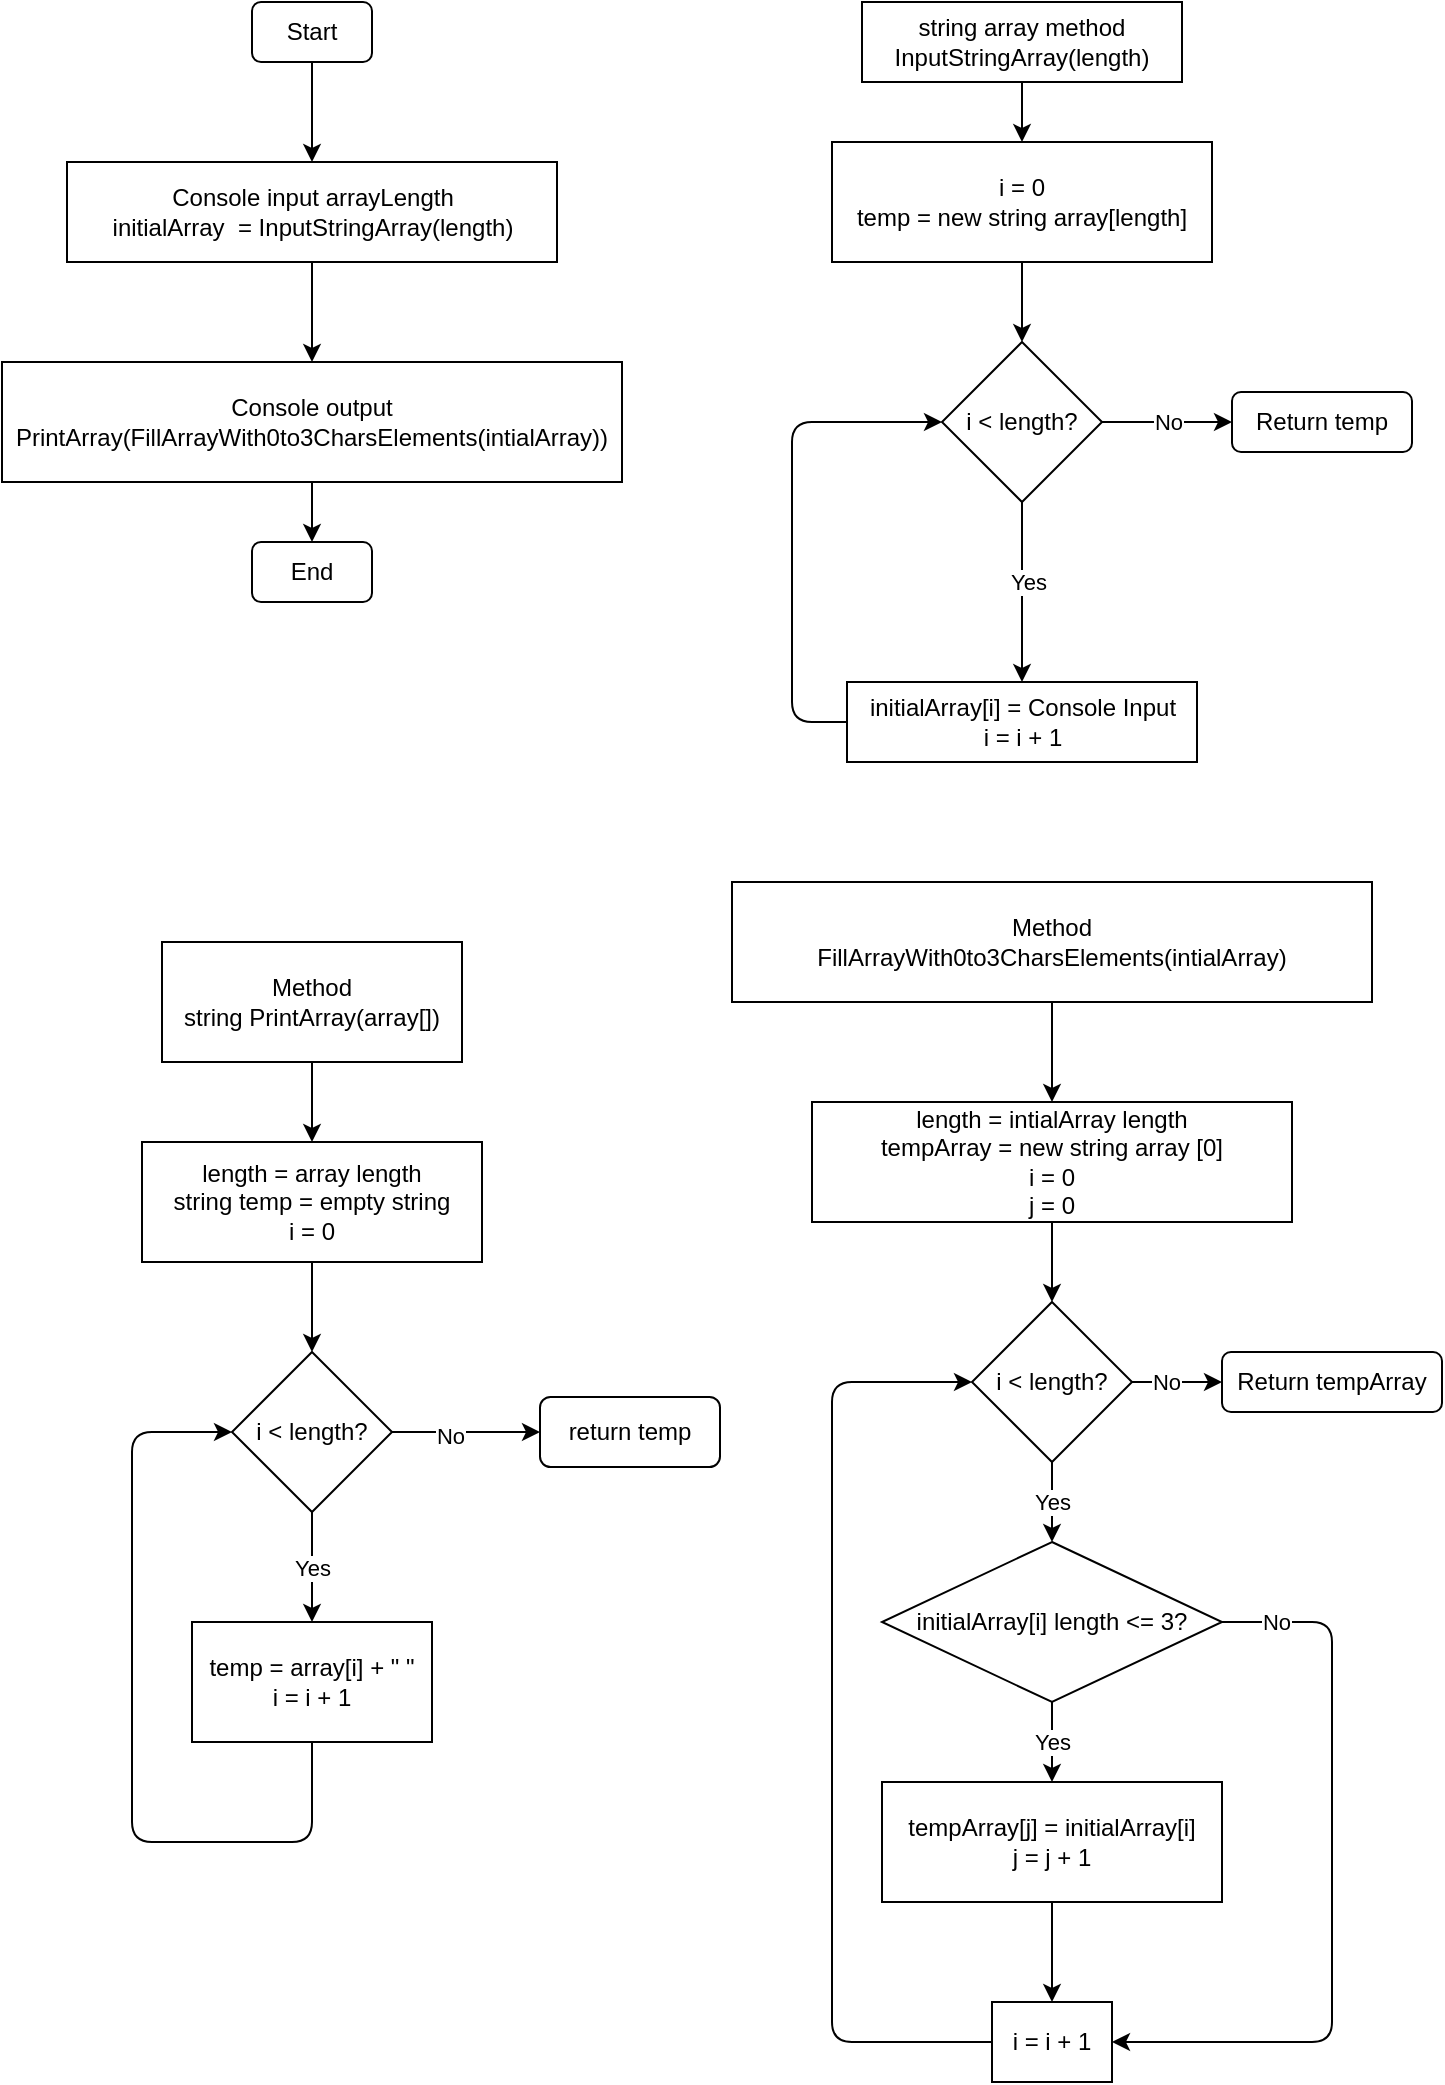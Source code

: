 <mxfile>
    <diagram id="SZF0kv5U9mDEVPIkkbhs" name="Страница 1">
        <mxGraphModel dx="492" dy="300" grid="1" gridSize="10" guides="1" tooltips="1" connect="1" arrows="1" fold="1" page="1" pageScale="1" pageWidth="827" pageHeight="1169" math="0" shadow="0">
            <root>
                <mxCell id="0"/>
                <mxCell id="1" parent="0"/>
                <mxCell id="4" style="edgeStyle=none;html=1;entryX=0.5;entryY=0;entryDx=0;entryDy=0;" parent="1" source="2" target="3" edge="1">
                    <mxGeometry relative="1" as="geometry"/>
                </mxCell>
                <mxCell id="2" value="Start" style="rounded=1;whiteSpace=wrap;html=1;" parent="1" vertex="1">
                    <mxGeometry x="180" y="70" width="60" height="30" as="geometry"/>
                </mxCell>
                <mxCell id="6" style="edgeStyle=none;html=1;entryX=0.5;entryY=0;entryDx=0;entryDy=0;" parent="1" source="3" target="9" edge="1">
                    <mxGeometry relative="1" as="geometry">
                        <mxPoint x="210" y="260" as="targetPoint"/>
                    </mxGeometry>
                </mxCell>
                <mxCell id="3" value="Console input arrayLength&lt;br&gt;initialArray&amp;nbsp; = InputStringArray(length)" style="rounded=0;whiteSpace=wrap;html=1;" parent="1" vertex="1">
                    <mxGeometry x="87.5" y="150" width="245" height="50" as="geometry"/>
                </mxCell>
                <mxCell id="11" style="edgeStyle=none;html=1;entryX=0.5;entryY=0;entryDx=0;entryDy=0;" parent="1" source="9" target="10" edge="1">
                    <mxGeometry relative="1" as="geometry"/>
                </mxCell>
                <mxCell id="9" value="Console output &lt;br&gt;PrintArray(FillArrayWith0to3CharsElements(intialArray))" style="rounded=0;whiteSpace=wrap;html=1;" parent="1" vertex="1">
                    <mxGeometry x="55" y="250" width="310" height="60" as="geometry"/>
                </mxCell>
                <mxCell id="10" value="End" style="rounded=1;whiteSpace=wrap;html=1;" parent="1" vertex="1">
                    <mxGeometry x="180" y="340" width="60" height="30" as="geometry"/>
                </mxCell>
                <mxCell id="15" style="edgeStyle=none;html=1;entryX=0.5;entryY=0;entryDx=0;entryDy=0;" parent="1" source="13" target="14" edge="1">
                    <mxGeometry relative="1" as="geometry"/>
                </mxCell>
                <mxCell id="13" value="string array method&lt;br&gt;InputStringArray(length)" style="rounded=0;whiteSpace=wrap;html=1;" parent="1" vertex="1">
                    <mxGeometry x="485" y="70" width="160" height="40" as="geometry"/>
                </mxCell>
                <mxCell id="17" style="edgeStyle=none;html=1;entryX=0.5;entryY=0;entryDx=0;entryDy=0;" parent="1" source="14" target="16" edge="1">
                    <mxGeometry relative="1" as="geometry"/>
                </mxCell>
                <mxCell id="14" value="i = 0&lt;br&gt;temp = new string array[length]" style="rounded=0;whiteSpace=wrap;html=1;" parent="1" vertex="1">
                    <mxGeometry x="470" y="140" width="190" height="60" as="geometry"/>
                </mxCell>
                <mxCell id="19" style="edgeStyle=none;html=1;exitX=0.5;exitY=1;exitDx=0;exitDy=0;entryX=0.5;entryY=0;entryDx=0;entryDy=0;" parent="1" source="16" target="18" edge="1">
                    <mxGeometry relative="1" as="geometry"/>
                </mxCell>
                <mxCell id="20" value="Yes" style="edgeLabel;html=1;align=center;verticalAlign=middle;resizable=0;points=[];" parent="19" vertex="1" connectable="0">
                    <mxGeometry x="-0.125" y="3" relative="1" as="geometry">
                        <mxPoint as="offset"/>
                    </mxGeometry>
                </mxCell>
                <mxCell id="23" value="No" style="edgeStyle=none;html=1;entryX=0;entryY=0.5;entryDx=0;entryDy=0;" parent="1" source="16" target="22" edge="1">
                    <mxGeometry relative="1" as="geometry"/>
                </mxCell>
                <mxCell id="16" value="i &amp;lt; length?" style="rhombus;whiteSpace=wrap;html=1;" parent="1" vertex="1">
                    <mxGeometry x="525" y="240" width="80" height="80" as="geometry"/>
                </mxCell>
                <mxCell id="21" style="edgeStyle=none;html=1;entryX=0;entryY=0.5;entryDx=0;entryDy=0;" parent="1" source="18" target="16" edge="1">
                    <mxGeometry relative="1" as="geometry">
                        <mxPoint x="480" y="300" as="targetPoint"/>
                        <Array as="points">
                            <mxPoint x="450" y="430"/>
                            <mxPoint x="450" y="280"/>
                        </Array>
                    </mxGeometry>
                </mxCell>
                <mxCell id="18" value="initialArray[i] = Console Input&lt;br&gt;i = i + 1" style="rounded=0;whiteSpace=wrap;html=1;" parent="1" vertex="1">
                    <mxGeometry x="477.5" y="410" width="175" height="40" as="geometry"/>
                </mxCell>
                <mxCell id="22" value="Return temp" style="rounded=1;whiteSpace=wrap;html=1;" parent="1" vertex="1">
                    <mxGeometry x="670" y="265" width="90" height="30" as="geometry"/>
                </mxCell>
                <mxCell id="26" style="edgeStyle=none;html=1;exitX=0.5;exitY=1;exitDx=0;exitDy=0;" parent="1" source="24" target="25" edge="1">
                    <mxGeometry relative="1" as="geometry"/>
                </mxCell>
                <mxCell id="24" value="Method&lt;br&gt;FillArrayWith0to3CharsElements(intialArray)" style="rounded=0;whiteSpace=wrap;html=1;" parent="1" vertex="1">
                    <mxGeometry x="420" y="510" width="320" height="60" as="geometry"/>
                </mxCell>
                <mxCell id="28" style="edgeStyle=none;html=1;entryX=0.5;entryY=0;entryDx=0;entryDy=0;" parent="1" source="25" target="27" edge="1">
                    <mxGeometry relative="1" as="geometry"/>
                </mxCell>
                <mxCell id="25" value="length = intialArray length&lt;br&gt;tempArray = new string array [0]&lt;br&gt;i = 0&lt;br&gt;j = 0" style="rounded=0;whiteSpace=wrap;html=1;" parent="1" vertex="1">
                    <mxGeometry x="460" y="620" width="240" height="60" as="geometry"/>
                </mxCell>
                <mxCell id="31" value="Yes" style="edgeStyle=none;html=1;exitX=0.5;exitY=1;exitDx=0;exitDy=0;entryX=0.5;entryY=0;entryDx=0;entryDy=0;" parent="1" source="27" target="30" edge="1">
                    <mxGeometry relative="1" as="geometry"/>
                </mxCell>
                <mxCell id="44" style="edgeStyle=none;html=1;exitX=1;exitY=0.5;exitDx=0;exitDy=0;entryX=0;entryY=0.5;entryDx=0;entryDy=0;" parent="1" source="27" target="43" edge="1">
                    <mxGeometry relative="1" as="geometry"/>
                </mxCell>
                <mxCell id="45" value="No" style="edgeLabel;html=1;align=center;verticalAlign=middle;resizable=0;points=[];" parent="44" vertex="1" connectable="0">
                    <mxGeometry x="-0.261" y="-2" relative="1" as="geometry">
                        <mxPoint y="-2" as="offset"/>
                    </mxGeometry>
                </mxCell>
                <mxCell id="27" value="i &amp;lt; length?" style="rhombus;whiteSpace=wrap;html=1;" parent="1" vertex="1">
                    <mxGeometry x="540" y="720" width="80" height="80" as="geometry"/>
                </mxCell>
                <mxCell id="33" value="Yes" style="edgeStyle=none;html=1;exitX=0.5;exitY=1;exitDx=0;exitDy=0;entryX=0.5;entryY=0;entryDx=0;entryDy=0;" parent="1" source="30" target="32" edge="1">
                    <mxGeometry relative="1" as="geometry"/>
                </mxCell>
                <mxCell id="37" style="edgeStyle=none;html=1;entryX=1;entryY=0.5;entryDx=0;entryDy=0;" parent="1" source="30" target="35" edge="1">
                    <mxGeometry relative="1" as="geometry">
                        <Array as="points">
                            <mxPoint x="720" y="880"/>
                            <mxPoint x="720" y="1090"/>
                            <mxPoint x="650" y="1090"/>
                        </Array>
                    </mxGeometry>
                </mxCell>
                <mxCell id="38" value="No" style="edgeLabel;html=1;align=center;verticalAlign=middle;resizable=0;points=[];" parent="37" vertex="1" connectable="0">
                    <mxGeometry x="-0.856" relative="1" as="geometry">
                        <mxPoint as="offset"/>
                    </mxGeometry>
                </mxCell>
                <mxCell id="30" value="initialArray[i] length &amp;lt;= 3?" style="rhombus;whiteSpace=wrap;html=1;" parent="1" vertex="1">
                    <mxGeometry x="495" y="840" width="170" height="80" as="geometry"/>
                </mxCell>
                <mxCell id="36" style="edgeStyle=none;html=1;entryX=0.5;entryY=0;entryDx=0;entryDy=0;" parent="1" source="32" target="35" edge="1">
                    <mxGeometry relative="1" as="geometry"/>
                </mxCell>
                <mxCell id="32" value="tempArray[j] = initialArray[i]&lt;br&gt;j = j + 1" style="rounded=0;whiteSpace=wrap;html=1;" parent="1" vertex="1">
                    <mxGeometry x="495" y="960" width="170" height="60" as="geometry"/>
                </mxCell>
                <mxCell id="41" style="edgeStyle=none;html=1;exitX=0;exitY=0.5;exitDx=0;exitDy=0;entryX=0;entryY=0.5;entryDx=0;entryDy=0;" parent="1" source="35" target="27" edge="1">
                    <mxGeometry relative="1" as="geometry">
                        <Array as="points">
                            <mxPoint x="470" y="1090"/>
                            <mxPoint x="470" y="760"/>
                        </Array>
                    </mxGeometry>
                </mxCell>
                <mxCell id="35" value="i = i + 1" style="rounded=0;whiteSpace=wrap;html=1;" parent="1" vertex="1">
                    <mxGeometry x="550" y="1070" width="60" height="40" as="geometry"/>
                </mxCell>
                <mxCell id="43" value="Return tempArray" style="rounded=1;whiteSpace=wrap;html=1;" parent="1" vertex="1">
                    <mxGeometry x="665" y="745" width="110" height="30" as="geometry"/>
                </mxCell>
                <mxCell id="48" style="edgeStyle=none;html=1;entryX=0.5;entryY=0;entryDx=0;entryDy=0;" parent="1" source="46" target="47" edge="1">
                    <mxGeometry relative="1" as="geometry"/>
                </mxCell>
                <mxCell id="46" value="Method&lt;br&gt;string PrintArray(array[])" style="rounded=0;whiteSpace=wrap;html=1;" parent="1" vertex="1">
                    <mxGeometry x="135" y="540" width="150" height="60" as="geometry"/>
                </mxCell>
                <mxCell id="50" style="edgeStyle=none;html=1;entryX=0.5;entryY=0;entryDx=0;entryDy=0;" parent="1" source="47" target="49" edge="1">
                    <mxGeometry relative="1" as="geometry"/>
                </mxCell>
                <mxCell id="47" value="length = array length&lt;br&gt;string temp = empty string&lt;br&gt;i = 0" style="rounded=0;whiteSpace=wrap;html=1;" parent="1" vertex="1">
                    <mxGeometry x="125" y="640" width="170" height="60" as="geometry"/>
                </mxCell>
                <mxCell id="52" value="Yes" style="edgeStyle=none;html=1;exitX=0.5;exitY=1;exitDx=0;exitDy=0;entryX=0.5;entryY=0;entryDx=0;entryDy=0;" parent="1" source="49" target="51" edge="1">
                    <mxGeometry relative="1" as="geometry"/>
                </mxCell>
                <mxCell id="57" style="edgeStyle=none;html=1;entryX=0;entryY=0.5;entryDx=0;entryDy=0;" parent="1" source="49" target="56" edge="1">
                    <mxGeometry relative="1" as="geometry"/>
                </mxCell>
                <mxCell id="58" value="No" style="edgeLabel;html=1;align=center;verticalAlign=middle;resizable=0;points=[];" parent="57" vertex="1" connectable="0">
                    <mxGeometry x="-0.216" y="-2" relative="1" as="geometry">
                        <mxPoint as="offset"/>
                    </mxGeometry>
                </mxCell>
                <mxCell id="49" value="i &amp;lt; length?" style="rhombus;whiteSpace=wrap;html=1;" parent="1" vertex="1">
                    <mxGeometry x="170" y="745" width="80" height="80" as="geometry"/>
                </mxCell>
                <mxCell id="55" style="edgeStyle=none;html=1;entryX=0;entryY=0.5;entryDx=0;entryDy=0;" parent="1" source="51" target="49" edge="1">
                    <mxGeometry relative="1" as="geometry">
                        <Array as="points">
                            <mxPoint x="210" y="990"/>
                            <mxPoint x="120" y="990"/>
                            <mxPoint x="120" y="785"/>
                        </Array>
                    </mxGeometry>
                </mxCell>
                <mxCell id="51" value="temp = array[i] + &quot; &quot;&lt;br&gt;i = i + 1" style="rounded=0;whiteSpace=wrap;html=1;" parent="1" vertex="1">
                    <mxGeometry x="150" y="880" width="120" height="60" as="geometry"/>
                </mxCell>
                <mxCell id="56" value="return temp" style="rounded=1;whiteSpace=wrap;html=1;" parent="1" vertex="1">
                    <mxGeometry x="324" y="767.5" width="90" height="35" as="geometry"/>
                </mxCell>
            </root>
        </mxGraphModel>
    </diagram>
</mxfile>